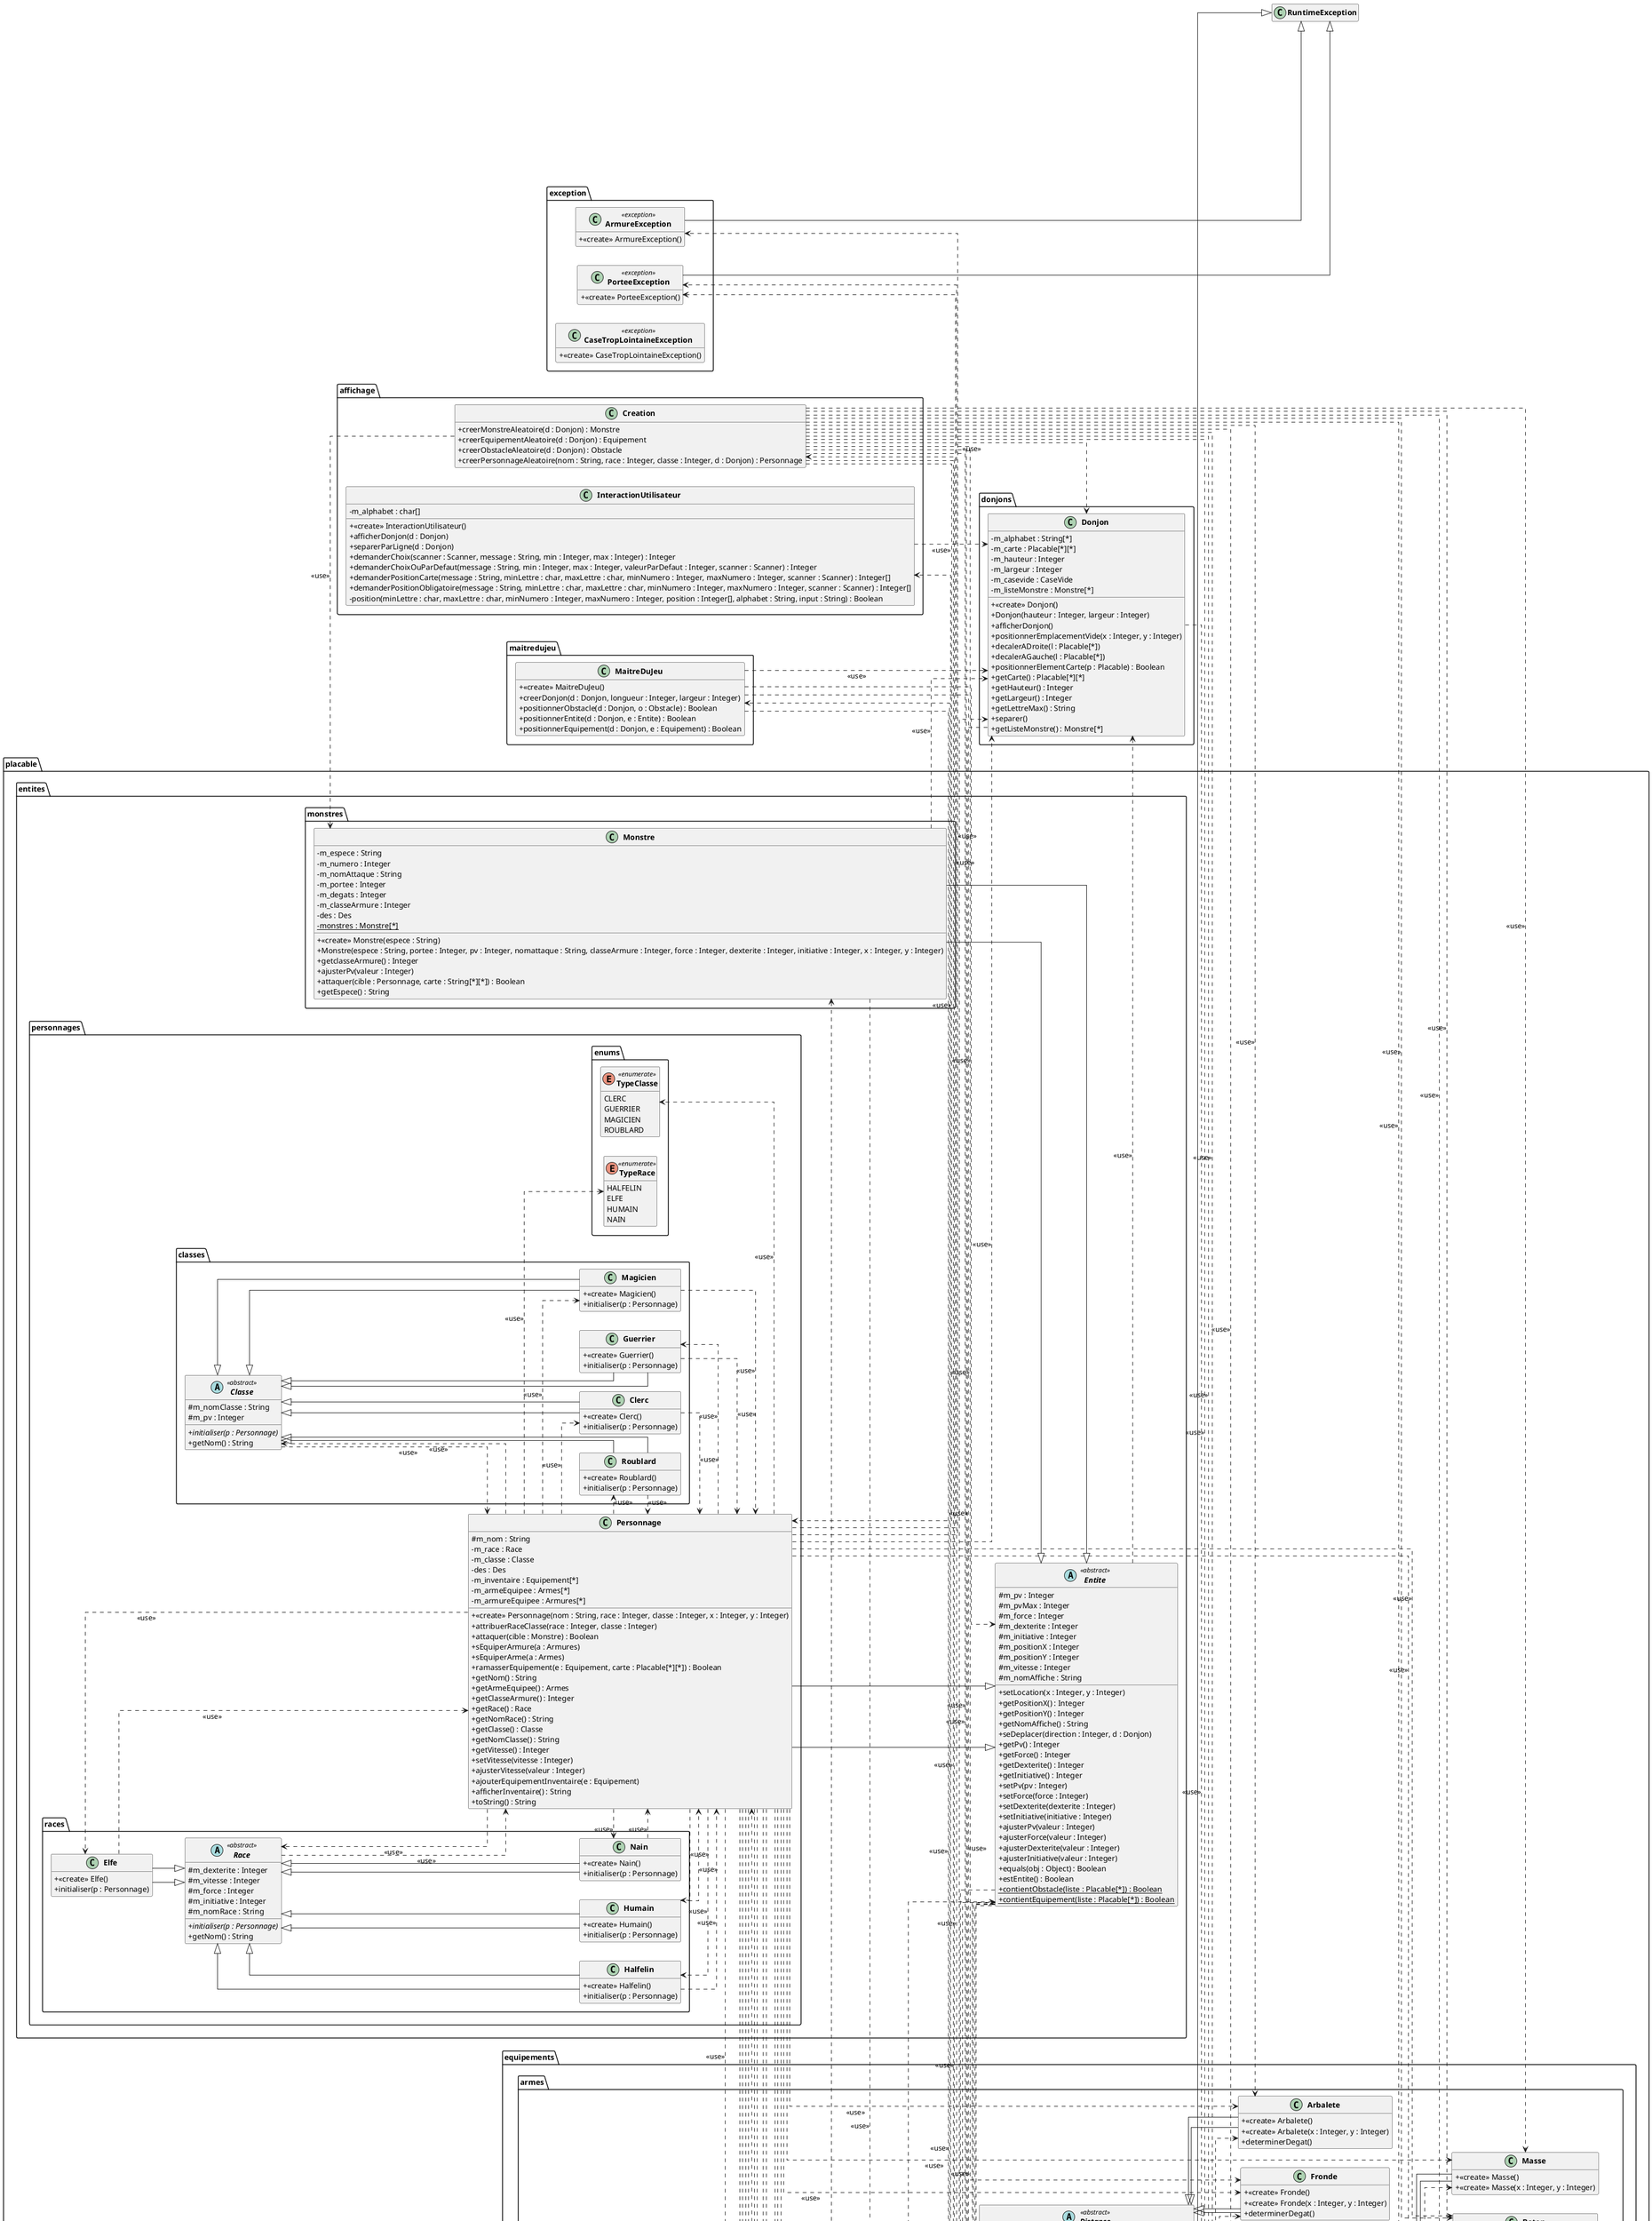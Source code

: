 @startuml
skinparam defaultTextAlignment center
skinparam linetype ortho
skinparam classAttributeIconSize 0
skinparam classFontStyle Bold
left to right direction
hide empty members


package des {
    class Des {
        + lancerDes(nbDes : Integer, nbFaces : Integer) : Integer
    }
}

package donjons {
    class Donjon {
        - m_alphabet : String[*]
        - m_carte : Placable[*][*]
        - m_hauteur : Integer
        - m_largeur : Integer
        - m_casevide : CaseVide
        - m_listeMonstre : Monstre[*]
        
        + <<create>> Donjon()
        + Donjon(hauteur : Integer, largeur : Integer)
        + afficherDonjon()
        + positionnerEmplacementVide(x : Integer, y : Integer)
        + decalerADroite(l : Placable[*])
        + decalerAGauche(l : Placable[*])
        + positionnerElementCarte(p : Placable) : Boolean
        + getCarte() : Placable[*][*]
        + getHauteur() : Integer
        + getLargeur() : Integer
        + getLettreMax() : String
        + separer()
        + getListeMonstre() : Monstre[*]
    }
}

package maitredujeu {
    class MaitreDuJeu {
        + <<create>> MaitreDuJeu()
        + creerDonjon(d : Donjon, longueur : Integer, largeur : Integer)
        + positionnerObstacle(d : Donjon, o : Obstacle) : Boolean
        + positionnerEntite(d : Donjon, e : Entite) : Boolean
        + positionnerEquipement(d : Donjon, e : Equipement) : Boolean
    }
}

package exception{
    class ArmureException <<exception>>
    {
        +<<create>> ArmureException()
    }
    
    class CaseTropLointaineException <<exception>>
    {
        +<<create>> CaseTropLointaineException()
    }
    
    class PorteeException <<exception>>
    {
        +<<create>> PorteeException()
    }
}


package sorts{
    class ArmeMagique
    {
        +lancerSort (c : ContextSort) : Boolean
    }
    class BoogieWoogie
    {
        +lancerSort (c : ContextSort) : Boolean
    }
    class ContextSort
    {
        + ContextSort(cible1 : Entite, cible2 : Entite)
        + ContextSort(cible : Entite)
        + ContextSort(armes : Armes)
        
        + setPV(pv : int) : void
        
        + getXcible1() : Integer
        + getYcible1() : Integer
        + getXcible2() : Integer
        + getYcible2() : Integer
        
        + setCible1(x : int, y : Integer)
        + setCible2(x : int, y : Integer)
        
        + setArme(b : boolean)
        
    }
    class Guerison
    {
        -m_efficacite : Integer
        
        +<<create>> Guerison()
        +lancerSort (c : ContextSort) : Boolean
        +getEfficacite() : Integer
    }
    abstract class Sort <<abstract>>
    {
        +{abstract} lancerSort(c : ContextSort) : Boolean
    }
}

package placable
{
    interface Placable <<interface>>
    {
        + {abstract}setLocation(x : Integer, y : Integer)
        + {abstract}getPositionX() : Integer
        + {abstract}getPositionY() : Integer
        + {abstract}getNomAffiche() : String
        + estObstacle() : Boolean
        + estEntite() : Boolean
        + estEquipement() : Boolean
        + estCaseVide() : Boolean
    }
    
    class CaseVide implements placable.Placable
    {
        - m_positionX : Integer
        - m_positionY : Integer
        - m_nomAffiche : String
        - des : Des
        
        + <<create>> CaseVide(x : Integer, y : Integer)
        + setLocation(x : Integer, y : Integer)
        + getNomAffiche() : String
        + getPositionX() : Integer
        + getPositionY() : Integer
        + estCaseVide() : Boolean
    }
    
    package entites
    {
        
        abstract class Entite <<abstract>> implements placable.Placable
        {
            # m_pv : Integer
            # m_pvMax : Integer
            # m_force : Integer
            # m_dexterite : Integer
            # m_initiative : Integer
            # m_positionX : Integer
            # m_positionY : Integer
            # m_vitesse : Integer
            # m_nomAffiche : String
            
            + setLocation(x : Integer, y : Integer)
            + getPositionX() : Integer
            + getPositionY() : Integer
            + getNomAffiche() : String
            + seDeplacer(direction : Integer, d : Donjon)
            + getPv() : Integer
            + getForce() : Integer
            + getDexterite() : Integer
            + getInitiative() : Integer
            + setPv(pv : Integer)
            + setForce(force : Integer)
            + setDexterite(dexterite : Integer)
            + setInitiative(initiative : Integer)
            + ajusterPv(valeur : Integer)
            + ajusterForce(valeur : Integer)
            + ajusterDexterite(valeur : Integer)
            + ajusterInitiative(valeur : Integer)
            + equals(obj : Object) : Boolean
            + estEntite() : Boolean
            + {static} contientObstacle(liste : Placable[*]) : Boolean
            + {static} contientEquipement(liste : Placable[*]) : Boolean
        }
        
        package monstres
        {
            
            class Monstre extends placable.entites.Entite
            {
                - m_espece : String
                - m_numero : Integer
                - m_nomAttaque : String
                - m_portee : Integer
                - m_degats : Integer
                - m_classeArmure : Integer
                - des : Des
                - {static} monstres : Monstre[*]
                
                + <<create>> Monstre(espece : String)
                + Monstre(espece : String, portee : Integer, pv : Integer, nomattaque : String, classeArmure : Integer, force : Integer, dexterite : Integer, initiative : Integer, x : Integer, y : Integer)
                + getclasseArmure() : Integer
                + ajusterPv(valeur : Integer)
                + attaquer(cible : Personnage, carte : String[*][*]) : Boolean
                + getEspece() : String
            }
            
        }
        
        package personnages
        {
            class Personnage extends placable.entites.Entite
            {
                # m_nom : String
                - m_race : Race
                - m_classe : Classe
                - des : Des
                - m_inventaire : Equipement[*]
                - m_armeEquipee : Armes[*]
                - m_armureEquipee : Armures[*]
                
                + <<create>> Personnage(nom : String, race : Integer, classe : Integer, x : Integer, y : Integer)
                + attribuerRaceClasse(race : Integer, classe : Integer)
                + attaquer(cible : Monstre) : Boolean
                + sEquiperArmure(a : Armures)
                + sEquiperArme(a : Armes)
                + ramasserEquipement(e : Equipement, carte : Placable[*][*]) : Boolean
                + getNom() : String
                + getArmeEquipee() : Armes
                + getClasseArmure() : Integer
                + getRace() : Race
                + getNomRace() : String
                + getClasse() : Classe
                + getNomClasse() : String
                + getVitesse() : Integer
                + setVitesse(vitesse : Integer)
                + ajusterVitesse(valeur : Integer)
                + ajouterEquipementInventaire(e : Equipement)
                + afficherInventaire() : String
                + toString() : String
            }

            package enums
            {
                enum TypeClasse <<enumerate>>
                {
                    CLERC
                    GUERRIER
                    MAGICIEN
                    ROUBLARD
                }
                enum TypeRace <<enumerate>>
                {
                    HALFELIN
                    ELFE
                    HUMAIN
                    NAIN
                }
            }
            
            package classes
            {
                
                abstract class Classe <<abstract>>
                {
                    # m_nomClasse : String
                    # m_pv : Integer
                    
                    + {abstract} initialiser(p : Personnage)
                    + getNom() : String
                }
                
                class Clerc extends placable.entites.personnages.classes.Classe
                {
                    + <<create>> Clerc()
                    + initialiser(p : Personnage)
                }
                
                class Guerrier extends placable.entites.personnages.classes.Classe
                {
                    + <<create>> Guerrier()
                    + initialiser(p : Personnage)
                }
                
                class Magicien extends placable.entites.personnages.classes.Classe
                {
                    + <<create>> Magicien()
                    + initialiser(p : Personnage)
                }
                
                class Roublard extends placable.entites.personnages.classes.Classe
                {
                    + <<create>> Roublard()
                    + initialiser(p : Personnage)
                }
            }
            
            package races
            {
                
                abstract class Race <<abstract>>
                {
                    # m_dexterite : Integer
                    # m_vitesse : Integer
                    # m_force : Integer
                    # m_initiative : Integer
                    # m_nomRace : String
                    
                    + {abstract} initialiser(p : Personnage)
                    + getNom() : String
                }
                
                class Nain extends placable.entites.personnages.races.Race
                {
                    + <<create>> Nain()
                    + initialiser(p : Personnage)
                }
                
                class Humain extends placable.entites.personnages.races.Race
                {
                    + <<create>> Humain()
                    + initialiser(p : Personnage)
                }
                
                class Elfe extends placable.entites.personnages.races.Race
                {
                    + <<create>> Elfe()
                    + initialiser(p : Personnage)
                }
                
                class Halfelin extends placable.entites.personnages.races.Race
                {
                    + <<create>> Halfelin()
                    + initialiser(p : Personnage)
                }
            }
        }
    }

    package equipements
    {
        abstract class Equipement <<abstract>> implements placable.Placable
        {
            # m_nom : String
            # m_positionX : Integer
            # m_positionY : Integer
            # m_nomAffiche : String
            
            + <<create>> Equipement()
            + setLocation(x : Integer, y : Integer)
            + getNomEquipement() : String
            + getNomAffiche() : String
            + getPositionX() : Integer
            + getPositionY() : Integer
            + estEquipement() : Boolean
        }
        
        package armes
        {
            abstract class Armes <<abstract>> extends placable.equipements.Equipement
            {
                # m_degats : Integer
                # m_portee : Integer
                # des : Des
                # m_changeStat : Boolean
                
                + <<create>> Armes(portee : Integer)
                + <<create>> Armes(portee : Integer, x : Integer, y : Integer)
                + getPortee() : Integer
                + {abstract} determinerDegat()
                + getDegats() : Integer
                + getChangeStat() : Boolean
            }
            
            abstract class CAC <<abstract>> extends placable.equipements.armes.Armes
            {
                + <<create>> CAC()
                + <<create>> CAC(x : Integer, y : Integer)
            }
            
            abstract class Distance <<abstract>> extends placable.equipements.armes.Armes
            {
                + <<create>> Distance(portee : Integer)
                + <<create>> Distance(portee : Integer, x : Integer, y : Integer)
            }
            
            abstract class Guerre <<abstract>> extends placable.equipements.armes.CAC
            {
                + <<create>> Guerre()
                + <<create>> Guerre(x : Integer, y : Integer)
                + determinerDegat()
            }
            
            abstract class Courantes <<abstract>> extends placable.equipements.armes.CAC
            {
                + <<create>> Courantes()
                + <<create>> Courantes(x : Integer, y : Integer)
                + determinerDegat()
            }
            
            class Arbalete extends placable.equipements.armes.Distance
            {
                + <<create>> Arbalete()
                + <<create>> Arbalete(x : Integer, y : Integer)
                + determinerDegat()
            }
            
            class Arc extends placable.equipements.armes.Distance
            {
                + <<create>> Arc()
                + <<create>> Arc(x : Integer, y : Integer)
                + determinerDegat()
            }
            
            class Baton extends placable.equipements.armes.Courantes
            {
                + <<create>> Baton()
                + <<create>> Baton(x : Integer, y : Integer)
            }
            
            class EpeeLongue extends placable.equipements.armes.Guerre
            {
                + <<create>> EpeeLongue()
                + <<create>> EpeeLongue(x : Integer, y : Integer)
            }
            
            class EpeeDeuxMain extends placable.equipements.armes.Guerre
            {
                + <<create>> EpeeDeuxMain()
                + <<create>> EpeeDeuxMain(x : Integer, y : Integer)
                + determinerDegat()
            }
            
            class Fronde extends placable.equipements.armes.Distance
            {
                + <<create>> Fronde()
                + <<create>> Fronde(x : Integer, y : Integer)
                + determinerDegat()
            }
            
            class Masse extends placable.equipements.armes.Courantes
            {
                + <<create>> Masse()
                + <<create>> Masse(x : Integer, y : Integer)
            }
            
            class Rapiere extends placable.equipements.armes.Guerre
            {
                + <<create>> Rapiere()
                + <<create>> Rapiere(x : Integer, y : Integer)
            }
        }
        
        package armures
        {
            abstract class Armures <<abstract>> extends placable.equipements.Equipement
            {
                # m_classe : Integer
                # m_changeStat : Boolean
                # des : Des
                
                + <<create>> Armures(classe : Integer)
                + <<create>> Armures(classe : Integer, x : Integer, y : Integer)
                + getClasseArmure() : Integer
                + getChangeStat() : Boolean
            }
            
            abstract class Lourdes <<abstract>> extends placable.equipements.armures.Armures
            {
                + <<create>> Lourdes(classe : Integer)
                + <<create>> Lourdes(classe : Integer, x : Integer, y : Integer)
            }
            
            abstract class Legeres <<abstract>> extends placable.equipements.armures.Armures
            {
                + <<create>> Legeres(classe : Integer)
                + <<create>> Legeres(classe : Integer, x : Integer, y : Integer)
            }
            
            class CotteDeMailles extends placable.equipements.armures.Lourdes
            {
                + <<create>> CotteDeMailles()
                + <<create>> CotteDeMailles(x : Integer, y : Integer)
            }
            
            class DemiPlatte extends placable.equipements.armures.Legeres
            {
                + <<create>> DemiPlatte()
                + <<create>> DemiPlatte(x : Integer, y : Integer)
            }
            
            class Ecailles extends placable.equipements.armures.Legeres
            {
                + <<create>> Ecailles()
                + <<create>> Ecailles(x : Integer, y : Integer)
            }
            
            class Harnois extends placable.equipements.armures.Lourdes
            {
                + <<create>> Harnois()
                + <<create>> Harnois(x : Integer, y : Integer)
            }
        }
    }
    
    package obstacle
    {
        class Obstacle implements placable.Placable
        {
            - m_positionX : Integer
            - m_positionY : Integer
            - m_nomAffiche : String
            - des : Des
            
            + <<create>> Obstacle(x : Integer, y : Integer)
            + setLocation(x : Integer, y : Integer)
            + getNomAffiche() : String
            + getPositionX() : Integer
            + getPositionY() : Integer
            + estObstacle() : Boolean
        }
    }
}



package affichage {
    class Creation {
        + creerMonstreAleatoire(d : Donjon) : Monstre
        + creerEquipementAleatoire(d : Donjon) : Equipement
        + creerObstacleAleatoire(d : Donjon) : Obstacle
        + creerPersonnageAleatoire(nom : String, race : Integer, classe : Integer, d : Donjon) : Personnage
    }
    class InteractionUtilisateur
    {
        - m_alphabet : char[]
        + <<create>> InteractionUtilisateur()
        + afficherDonjon(d : Donjon)
        + separerParLigne(d : Donjon)
        + demanderChoix(scanner : Scanner, message : String, min : Integer, max : Integer) : Integer
        + demanderChoixOuParDefaut(message : String, min : Integer, max : Integer, valeurParDefaut : Integer, scanner : Scanner) : Integer
        + demanderPositionCarte(message : String, minLettre : char, maxLettre : char, minNumero : Integer, maxNumero : Integer, scanner : Scanner) : Integer[]
        + demanderPositionObligatoire(message : String, minLettre : char, maxLettre : char, minNumero : Integer, maxNumero : Integer, scanner : Scanner) : Integer[]
        - position(minLettre : char, maxLettre : char, minNumero : Integer, maxNumero : Integer, position : Integer[], alphabet : String, input : String) : Boolean
    }
}


class Jeu {
    - m_joueursEnVie : ArrayList<Personnage>
    - m_utils : Utils
    - m_nbJoueurs : int
    - scanner : Scanner
    - m_d1 : Donjon
    - mdj : MaitreDuJeu
    - m_des : Des
    - alphabet : String[*]
    - m_nbObstacle : int
    - m_nbEquipements : int
    
    + <<create>> Jeu()
    + demarrerJeu()
    + initJoueur(nJoueur : int, d : Donjon) : Personnage
    + creerObstacleAleatoire(i : int)
    + initEquipementAleatoire(i : int)
    + creerEquipement(type : int, i : int, x : int, y : int)
    + afficherEntites()
}
class Main {
    + main(args : String[])
}




'relations
Arbalete --|> Distance
Arc --|> Distance
ArmeMagique --|> Sort
ArmeMagique .> ContextSort : <<use>>
Armes --|> Equipement
Armes .> Des : <<use>>
ArmureException --|> RuntimeException
Armures --|> Equipement
Armures .> Des : <<use>>
Baton --|> Courantes
BoogieWoogie --|> Sort
BoogieWoogie .> ContextSort : <<use>>
CAC --|> Armes
CaseTtropLointaineException --|> RuntimeException
CaseVide ..|> Placable
Classe .> Personnage : <<use>>
Clerc --|> Classe
Clerc .> Personnage : <<use>>
ContextSort .> Armes : <<use>>
ContextSort .> Entite : <<use>>
CotteDeMailles --|> Lourdes
Courantes --|> CAC
Creation .> Arbalete : <<use>>
Creation .> Arc : <<use>>
Creation .> Baton : <<use>>
Creation .> CotteDeMailles : <<use>>
Creation .> DemiPlatte : <<use>>
Creation .> Des : <<use>>
Creation .> Donjon : <<use>>
Creation .> Ecailles : <<use>>
Creation .> EpeeDeuxMain : <<use>>
Creation .> EpeeLongue : <<use>>
Creation .> Fronde : <<use>>
Creation .> Harnois : <<use>>
Creation .> Masse : <<use>>
Creation .> Monstre : <<use>>
Creation .> Obstacle : <<use>>
Creation .> Personnage : <<use>>
Creation .> Rapiere : <<use>>
DemiPlatte --|> Legeres
Distance --|> Armes
Donjon .> CaseVide : <<use>>
Donjon .> Placable : <<use>>
Ecailles --|> Legeres
Elfe --|> Race
Elfe .> Personnage : <<use>>
Entite ..|> Placable
Entite .> CaseTtropLointaineException : <<use>>
Entite .> Des : <<use>>
Entite .> Donjon : <<use>>
Entite .> Placable : <<use>>
EpeeDeuxMain --|> Guerre
EpeeLongue --|> Guerre
Equipement ..|> Placable
Fronde --|> Distance
Guerison --|> Sort
Guerison .> ContextSort : <<use>>
Guerison .> Des : <<use>>
Guerre --|> CAC
Guerrier --|> Classe
Guerrier .> Personnage : <<use>>
Halfelin --|> Race
Halfelin .> Personnage : <<use>>
Harnois --|> Lourdes
Humain --|> Race
Humain .> Personnage : <<use>>
InteractionUtilisateur .> Donjon : <<use>>
Jeu .> Arbalete : <<use>>
Jeu .> Arc : <<use>>
Jeu .> Baton : <<use>>
Jeu .> CaseTtropLointaineException : <<use>>
Jeu .> CotteDeMailles : <<use>>
Jeu .> Creation : <<use>>
Jeu .> DemiPlatte : <<use>>
Jeu .> Des : <<use>>
Jeu .> Donjon : <<use>>
Jeu .> Ecailles : <<use>>
Jeu .> Entite : <<use>>
Jeu .> EpeeDeuxMain : <<use>>
Jeu .> EpeeLongue : <<use>>
Jeu .> Equipement : <<use>>
Jeu .> Fronde : <<use>>
Jeu .> Harnois : <<use>>
Jeu .> InteractionUtilisateur : <<use>>
Jeu .> MaitreDuJeu : <<use>>
Jeu .> Masse : <<use>>
Jeu .> Monstre : <<use>>
Jeu .> Obstacle : <<use>>
Jeu .> Personnage : <<use>>
Jeu .> PorteeException : <<use>>
Jeu .> Rapiere : <<use>>
Legeres --|> Armures
Lourdes --|> Armures
Magicien --|> Classe
Magicien .> Personnage : <<use>>
Main .> Jeu : <<use>>
MaitreDuJeu .> Donjon : <<use>>
MaitreDuJeu .> Entite : <<use>>
MaitreDuJeu .> Equipement : <<use>>
MaitreDuJeu .> Obstacle : <<use>>
Masse --|> Courantes
Monstre --|> Entite
Monstre .> Des : <<use>>
Monstre .> Donjon : <<use>>
Nain --|> Race
Nain .> Personnage : <<use>>
Obstacle ..|> Placable
Personnage --|> Entite
Personnage .> Arbalete : <<use>>
Personnage .> Arc : <<use>>
Personnage .> ArmeMagique : <<use>>
Personnage .> Armes : <<use>>
Personnage .> ArmureException : <<use>>
Personnage .> Armures : <<use>>
Personnage .> Baton : <<use>>
Personnage .> BoogieWoogie : <<use>>
Personnage .> Classe : <<use>>
Personnage .> Clerc : <<use>>
Personnage .> ContextSort : <<use>>
Personnage .> CotteDeMailles : <<use>>
Personnage .> Des : <<use>>
Personnage .> Donjon : <<use>>
Personnage .> Ecailles : <<use>>
Personnage .> Elfe : <<use>>
Personnage .> EpeeLongue : <<use>>
Personnage .> Equipement : <<use>>
Personnage .> Fronde : <<use>>
Personnage .> Guerison : <<use>>
Personnage .> Guerrier : <<use>>
Personnage .> Halfelin : <<use>>
Personnage .> Humain : <<use>>
Personnage .> Magicien : <<use>>
Personnage .> Masse : <<use>>
Personnage .> Nain : <<use>>
Personnage .> PorteeException : <<use>>
Personnage .> Race : <<use>>
Personnage .> Rapiere : <<use>>
Personnage .> Roublard : <<use>>
Personnage .> TypeClasse : <<use>>
Personnage .> TypeRace : <<use>>
PorteeException --|> RuntimeException
Race .> Personnage : <<use>>
Rapiere --|> Guerre
Roublard --|> Classe
Roublard .> Personnage : <<use>>
Sort .> ContextSort : <<use>>
@enduml